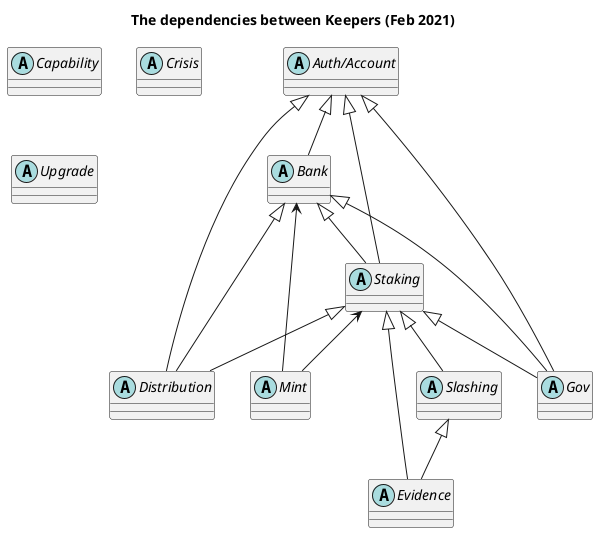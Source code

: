 @startuml
'https://plantuml.com/class-diagram

title: The dependencies between Keepers (Feb 2021)

abstract class Staking
abstract class Distribution
abstract class Slashing
abstract class Evidence
abstract class Bank
abstract class "Auth/Account" as Auth
abstract class Capability
abstract class Crisis
abstract class Gov
abstract class Mint
abstract class Upgrade

Staking <-- Mint
Bank <-- Mint

Staking <|-- Gov
Bank <|-- Gov
Auth <|-- Gov

Auth <|-- Bank

Bank <|-- Distribution
Auth <|-- Distribution
Staking <|-- Distribution

Staking <|-- Evidence
Slashing <|-- Evidence

Staking <|-- Slashing

Auth <|-- Staking
Bank <|-- Staking

@enduml